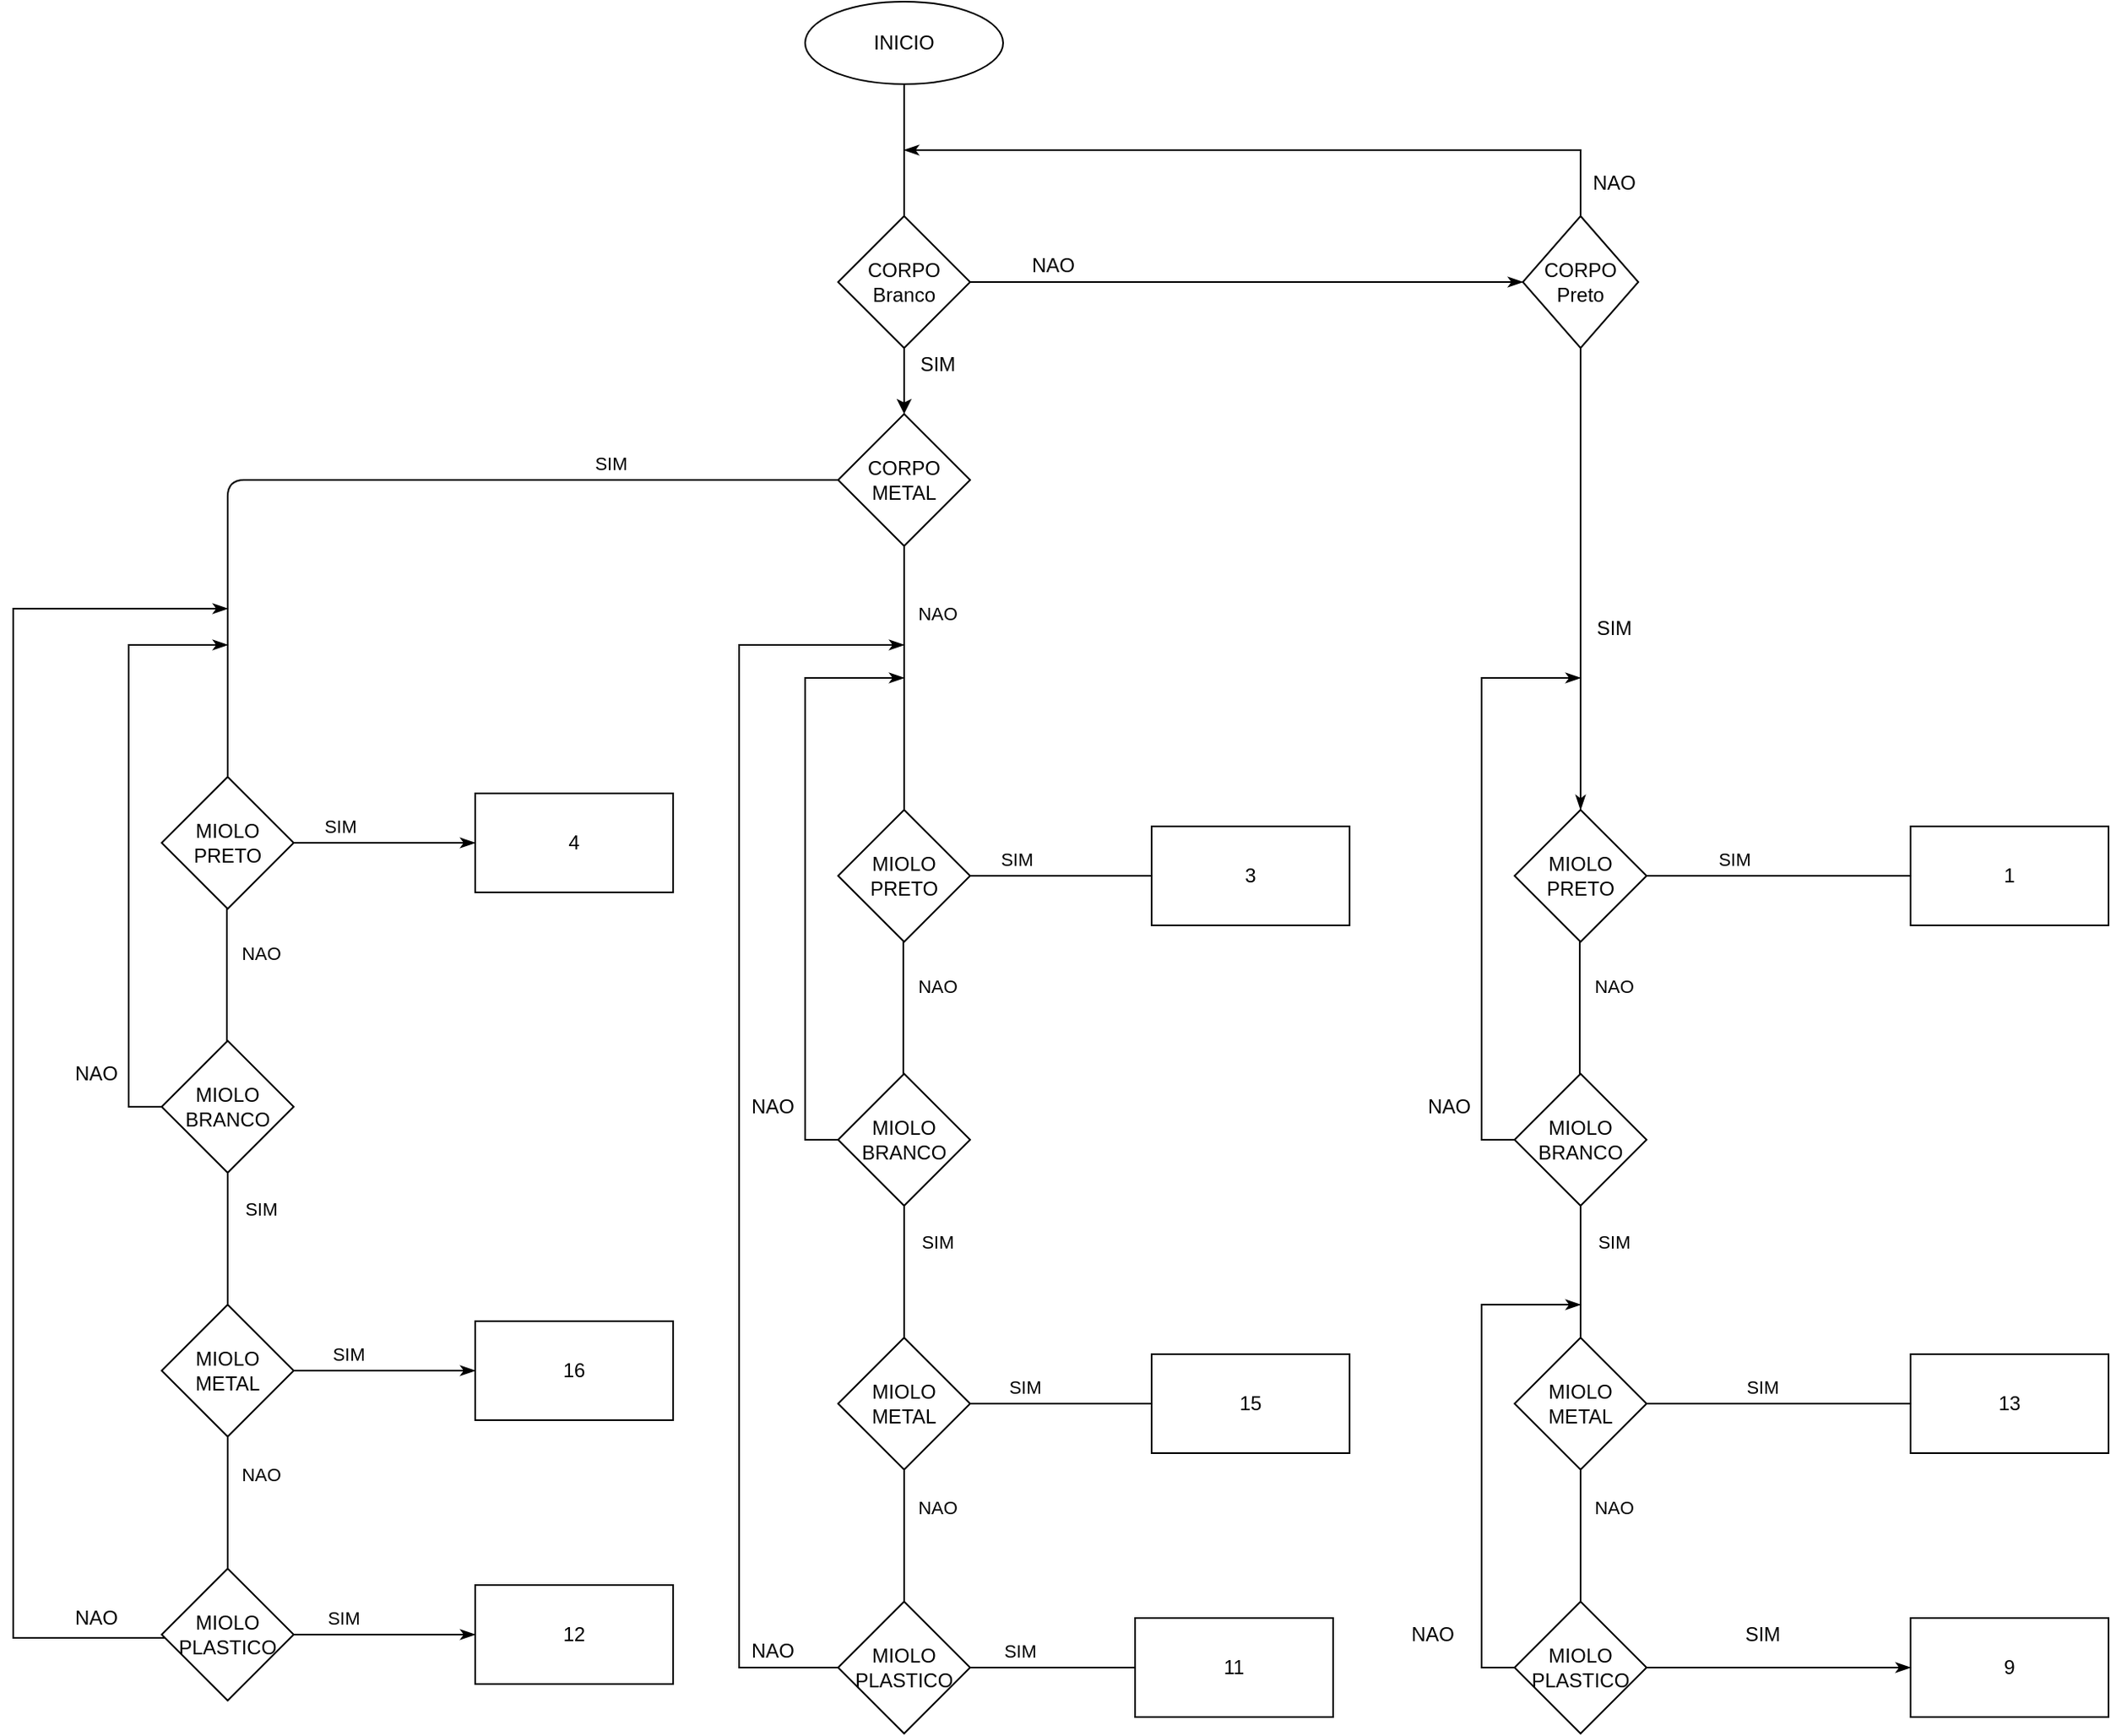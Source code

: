 <mxfile version="14.5.10" type="device"><diagram id="C5RBs43oDa-KdzZeNtuy" name="Page-1"><mxGraphModel dx="1038" dy="580" grid="1" gridSize="10" guides="1" tooltips="1" connect="1" arrows="1" fold="1" page="1" pageScale="1" pageWidth="1654" pageHeight="2336" math="0" shadow="0"><root><object label="" id="WIyWlLk6GJQsqaUBKTNV-0"><mxCell/></object><mxCell id="WIyWlLk6GJQsqaUBKTNV-1" parent="WIyWlLk6GJQsqaUBKTNV-0"/><mxCell id="jU_NJKt5r48X0A-wPpnw-3" style="edgeStyle=orthogonalEdgeStyle;rounded=0;orthogonalLoop=1;jettySize=auto;html=1;entryX=0.5;entryY=0;entryDx=0;entryDy=0;" parent="WIyWlLk6GJQsqaUBKTNV-1" source="oeQuluhdhy0EMt8hohPN-2" target="oeQuluhdhy0EMt8hohPN-7" edge="1"><mxGeometry relative="1" as="geometry"/></mxCell><mxCell id="jU_NJKt5r48X0A-wPpnw-5" style="edgeStyle=orthogonalEdgeStyle;rounded=0;orthogonalLoop=1;jettySize=auto;html=1;endArrow=none;endFill=0;" parent="WIyWlLk6GJQsqaUBKTNV-1" source="oeQuluhdhy0EMt8hohPN-2" target="jU_NJKt5r48X0A-wPpnw-1" edge="1"><mxGeometry relative="1" as="geometry"/></mxCell><mxCell id="jU_NJKt5r48X0A-wPpnw-10" style="edgeStyle=orthogonalEdgeStyle;rounded=0;orthogonalLoop=1;jettySize=auto;html=1;exitX=1;exitY=0.5;exitDx=0;exitDy=0;entryX=0;entryY=0.5;entryDx=0;entryDy=0;endArrow=classicThin;endFill=1;" parent="WIyWlLk6GJQsqaUBKTNV-1" source="oeQuluhdhy0EMt8hohPN-2" target="jU_NJKt5r48X0A-wPpnw-8" edge="1"><mxGeometry relative="1" as="geometry"/></mxCell><mxCell id="oeQuluhdhy0EMt8hohPN-2" value="CORPO&lt;br&gt;Branco" style="rhombus;whiteSpace=wrap;html=1;" parent="WIyWlLk6GJQsqaUBKTNV-1" vertex="1"><mxGeometry x="620" y="200" width="80" height="80" as="geometry"/></mxCell><mxCell id="oeQuluhdhy0EMt8hohPN-7" value="CORPO METAL" style="rhombus;whiteSpace=wrap;html=1;" parent="WIyWlLk6GJQsqaUBKTNV-1" vertex="1"><mxGeometry x="620" y="320" width="80" height="80" as="geometry"/></mxCell><mxCell id="oeQuluhdhy0EMt8hohPN-10" value="MIOLO PRETO" style="rhombus;whiteSpace=wrap;html=1;" parent="WIyWlLk6GJQsqaUBKTNV-1" vertex="1"><mxGeometry x="1030" y="560" width="80" height="80" as="geometry"/></mxCell><mxCell id="oeQuluhdhy0EMt8hohPN-11" value="" style="endArrow=none;html=1;entryX=0.5;entryY=1;entryDx=0;entryDy=0;exitX=0.5;exitY=0;exitDx=0;exitDy=0;" parent="WIyWlLk6GJQsqaUBKTNV-1" edge="1"><mxGeometry width="50" height="50" relative="1" as="geometry"><mxPoint x="1069.5" y="720" as="sourcePoint"/><mxPoint x="1069.5" y="640" as="targetPoint"/></mxGeometry></mxCell><mxCell id="oeQuluhdhy0EMt8hohPN-62" value="NAO" style="edgeLabel;html=1;align=center;verticalAlign=middle;resizable=0;points=[];" parent="oeQuluhdhy0EMt8hohPN-11" vertex="1" connectable="0"><mxGeometry x="0.325" y="-3" relative="1" as="geometry"><mxPoint x="17.5" as="offset"/></mxGeometry></mxCell><mxCell id="jU_NJKt5r48X0A-wPpnw-21" style="edgeStyle=orthogonalEdgeStyle;rounded=0;orthogonalLoop=1;jettySize=auto;html=1;exitX=0;exitY=0.5;exitDx=0;exitDy=0;endArrow=classicThin;endFill=1;" parent="WIyWlLk6GJQsqaUBKTNV-1" source="oeQuluhdhy0EMt8hohPN-12" edge="1"><mxGeometry relative="1" as="geometry"><mxPoint x="1070" y="480" as="targetPoint"/><Array as="points"><mxPoint x="1010" y="760"/></Array></mxGeometry></mxCell><mxCell id="oeQuluhdhy0EMt8hohPN-12" value="MIOLO BRANCO" style="rhombus;whiteSpace=wrap;html=1;" parent="WIyWlLk6GJQsqaUBKTNV-1" vertex="1"><mxGeometry x="1030" y="720" width="80" height="80" as="geometry"/></mxCell><mxCell id="oeQuluhdhy0EMt8hohPN-13" value="" style="endArrow=none;html=1;entryX=0.5;entryY=1;entryDx=0;entryDy=0;exitX=0.5;exitY=0;exitDx=0;exitDy=0;" parent="WIyWlLk6GJQsqaUBKTNV-1" source="oeQuluhdhy0EMt8hohPN-14" target="oeQuluhdhy0EMt8hohPN-12" edge="1"><mxGeometry width="50" height="50" relative="1" as="geometry"><mxPoint x="1030" y="880" as="sourcePoint"/><mxPoint x="1040" y="860" as="targetPoint"/></mxGeometry></mxCell><mxCell id="oeQuluhdhy0EMt8hohPN-61" value="SIM" style="edgeLabel;html=1;align=center;verticalAlign=middle;resizable=0;points=[];" parent="oeQuluhdhy0EMt8hohPN-13" vertex="1" connectable="0"><mxGeometry x="0.45" y="1" relative="1" as="geometry"><mxPoint x="21" as="offset"/></mxGeometry></mxCell><mxCell id="oeQuluhdhy0EMt8hohPN-14" value="MIOLO METAL" style="rhombus;whiteSpace=wrap;html=1;" parent="WIyWlLk6GJQsqaUBKTNV-1" vertex="1"><mxGeometry x="1030" y="880" width="80" height="80" as="geometry"/></mxCell><mxCell id="oeQuluhdhy0EMt8hohPN-20" value="" style="endArrow=none;html=1;entryX=0.5;entryY=1;entryDx=0;entryDy=0;exitX=0.5;exitY=0;exitDx=0;exitDy=0;" parent="WIyWlLk6GJQsqaUBKTNV-1" target="oeQuluhdhy0EMt8hohPN-14" edge="1"><mxGeometry width="50" height="50" relative="1" as="geometry"><mxPoint x="1070" y="1040" as="sourcePoint"/><mxPoint x="1070" y="1010" as="targetPoint"/></mxGeometry></mxCell><mxCell id="oeQuluhdhy0EMt8hohPN-60" value="NAO" style="edgeLabel;html=1;align=center;verticalAlign=middle;resizable=0;points=[];" parent="oeQuluhdhy0EMt8hohPN-20" vertex="1" connectable="0"><mxGeometry x="0.425" relative="1" as="geometry"><mxPoint x="20" as="offset"/></mxGeometry></mxCell><mxCell id="oeQuluhdhy0EMt8hohPN-30" value="" style="endArrow=none;html=1;entryX=0;entryY=0.5;entryDx=0;entryDy=0;exitX=0.5;exitY=0;exitDx=0;exitDy=0;" parent="WIyWlLk6GJQsqaUBKTNV-1" source="jU_NJKt5r48X0A-wPpnw-48" target="oeQuluhdhy0EMt8hohPN-7" edge="1"><mxGeometry width="50" height="50" relative="1" as="geometry"><mxPoint x="470" y="560" as="sourcePoint"/><mxPoint x="610" y="560" as="targetPoint"/><Array as="points"><mxPoint x="250" y="360"/></Array></mxGeometry></mxCell><mxCell id="oeQuluhdhy0EMt8hohPN-64" value="SIM" style="edgeLabel;html=1;align=center;verticalAlign=middle;resizable=0;points=[];" parent="oeQuluhdhy0EMt8hohPN-30" vertex="1" connectable="0"><mxGeometry x="0.497" relative="1" as="geometry"><mxPoint y="-10" as="offset"/></mxGeometry></mxCell><mxCell id="oeQuluhdhy0EMt8hohPN-41" value="" style="endArrow=none;html=1;entryX=0.5;entryY=1;entryDx=0;entryDy=0;exitX=0.5;exitY=0;exitDx=0;exitDy=0;" parent="WIyWlLk6GJQsqaUBKTNV-1" target="oeQuluhdhy0EMt8hohPN-7" edge="1"><mxGeometry width="50" height="50" relative="1" as="geometry"><mxPoint x="660" y="560" as="sourcePoint"/><mxPoint x="690" y="610" as="targetPoint"/></mxGeometry></mxCell><mxCell id="oeQuluhdhy0EMt8hohPN-70" value="NAO" style="edgeLabel;html=1;align=center;verticalAlign=middle;resizable=0;points=[];" parent="oeQuluhdhy0EMt8hohPN-41" vertex="1" connectable="0"><mxGeometry x="0.485" relative="1" as="geometry"><mxPoint x="20" as="offset"/></mxGeometry></mxCell><mxCell id="oeQuluhdhy0EMt8hohPN-43" value="" style="endArrow=none;html=1;exitX=1;exitY=0.5;exitDx=0;exitDy=0;" parent="WIyWlLk6GJQsqaUBKTNV-1" source="oeQuluhdhy0EMt8hohPN-10" edge="1"><mxGeometry width="50" height="50" relative="1" as="geometry"><mxPoint x="1210" y="640" as="sourcePoint"/><mxPoint x="1270" y="600" as="targetPoint"/></mxGeometry></mxCell><mxCell id="oeQuluhdhy0EMt8hohPN-57" value="SIM" style="edgeLabel;html=1;align=center;verticalAlign=middle;resizable=0;points=[];" parent="oeQuluhdhy0EMt8hohPN-43" vertex="1" connectable="0"><mxGeometry x="-0.335" y="1" relative="1" as="geometry"><mxPoint y="-9" as="offset"/></mxGeometry></mxCell><mxCell id="oeQuluhdhy0EMt8hohPN-45" value="" style="endArrow=none;html=1;exitX=1;exitY=0.5;exitDx=0;exitDy=0;" parent="WIyWlLk6GJQsqaUBKTNV-1" source="oeQuluhdhy0EMt8hohPN-14" edge="1"><mxGeometry width="50" height="50" relative="1" as="geometry"><mxPoint x="1260" y="920" as="sourcePoint"/><mxPoint x="1270" y="920" as="targetPoint"/></mxGeometry></mxCell><mxCell id="oeQuluhdhy0EMt8hohPN-59" value="SIM" style="edgeLabel;html=1;align=center;verticalAlign=middle;resizable=0;points=[];" parent="oeQuluhdhy0EMt8hohPN-45" vertex="1" connectable="0"><mxGeometry x="-0.16" y="1" relative="1" as="geometry"><mxPoint x="3" y="-9" as="offset"/></mxGeometry></mxCell><mxCell id="oeQuluhdhy0EMt8hohPN-46" value="" style="endArrow=none;html=1;exitX=1;exitY=0.5;exitDx=0;exitDy=0;entryX=0;entryY=0.5;entryDx=0;entryDy=0;" parent="WIyWlLk6GJQsqaUBKTNV-1" target="oeQuluhdhy0EMt8hohPN-73" edge="1"><mxGeometry width="50" height="50" relative="1" as="geometry"><mxPoint x="700" y="600" as="sourcePoint"/><mxPoint x="813" y="570" as="targetPoint"/><Array as="points"/></mxGeometry></mxCell><mxCell id="oeQuluhdhy0EMt8hohPN-51" value="SIM" style="edgeLabel;html=1;align=center;verticalAlign=middle;resizable=0;points=[];" parent="oeQuluhdhy0EMt8hohPN-46" vertex="1" connectable="0"><mxGeometry x="-0.494" y="4" relative="1" as="geometry"><mxPoint y="-6" as="offset"/></mxGeometry></mxCell><mxCell id="oeQuluhdhy0EMt8hohPN-47" value="" style="endArrow=none;html=1;exitX=1;exitY=0.5;exitDx=0;exitDy=0;entryX=0;entryY=0.5;entryDx=0;entryDy=0;" parent="WIyWlLk6GJQsqaUBKTNV-1" source="jU_NJKt5r48X0A-wPpnw-42" target="oeQuluhdhy0EMt8hohPN-74" edge="1"><mxGeometry width="50" height="50" relative="1" as="geometry"><mxPoint x="700" y="760" as="sourcePoint"/><mxPoint x="813" y="730" as="targetPoint"/></mxGeometry></mxCell><mxCell id="oeQuluhdhy0EMt8hohPN-55" value="SIM" style="edgeLabel;html=1;align=center;verticalAlign=middle;resizable=0;points=[];" parent="oeQuluhdhy0EMt8hohPN-47" vertex="1" connectable="0"><mxGeometry x="-0.405" y="-1" relative="1" as="geometry"><mxPoint y="-11" as="offset"/></mxGeometry></mxCell><mxCell id="oeQuluhdhy0EMt8hohPN-48" value="" style="endArrow=none;html=1;exitX=1;exitY=0.5;exitDx=0;exitDy=0;entryX=0;entryY=0.5;entryDx=0;entryDy=0;" parent="WIyWlLk6GJQsqaUBKTNV-1" target="oeQuluhdhy0EMt8hohPN-75" edge="1"><mxGeometry width="50" height="50" relative="1" as="geometry"><mxPoint x="700" y="920" as="sourcePoint"/><mxPoint x="813" y="890" as="targetPoint"/></mxGeometry></mxCell><mxCell id="oeQuluhdhy0EMt8hohPN-56" value="SIM" style="edgeLabel;html=1;align=center;verticalAlign=middle;resizable=0;points=[];" parent="oeQuluhdhy0EMt8hohPN-48" vertex="1" connectable="0"><mxGeometry x="-0.405" relative="1" as="geometry"><mxPoint y="-10" as="offset"/></mxGeometry></mxCell><mxCell id="oeQuluhdhy0EMt8hohPN-73" value="3" style="rounded=0;whiteSpace=wrap;html=1;" parent="WIyWlLk6GJQsqaUBKTNV-1" vertex="1"><mxGeometry x="810" y="570" width="120" height="60" as="geometry"/></mxCell><mxCell id="oeQuluhdhy0EMt8hohPN-74" value="11" style="rounded=0;whiteSpace=wrap;html=1;" parent="WIyWlLk6GJQsqaUBKTNV-1" vertex="1"><mxGeometry x="800" y="1050" width="120" height="60" as="geometry"/></mxCell><mxCell id="oeQuluhdhy0EMt8hohPN-75" value="15" style="rounded=0;whiteSpace=wrap;html=1;" parent="WIyWlLk6GJQsqaUBKTNV-1" vertex="1"><mxGeometry x="810" y="890" width="120" height="60" as="geometry"/></mxCell><mxCell id="oeQuluhdhy0EMt8hohPN-76" value="1" style="rounded=0;whiteSpace=wrap;html=1;" parent="WIyWlLk6GJQsqaUBKTNV-1" vertex="1"><mxGeometry x="1270" y="570" width="120" height="60" as="geometry"/></mxCell><mxCell id="oeQuluhdhy0EMt8hohPN-78" value="13" style="rounded=0;whiteSpace=wrap;html=1;" parent="WIyWlLk6GJQsqaUBKTNV-1" vertex="1"><mxGeometry x="1270" y="890" width="120" height="60" as="geometry"/></mxCell><mxCell id="oeQuluhdhy0EMt8hohPN-79" value="4" style="rounded=0;whiteSpace=wrap;html=1;" parent="WIyWlLk6GJQsqaUBKTNV-1" vertex="1"><mxGeometry x="400" y="550" width="120" height="60" as="geometry"/></mxCell><mxCell id="oeQuluhdhy0EMt8hohPN-80" value="12" style="rounded=0;whiteSpace=wrap;html=1;" parent="WIyWlLk6GJQsqaUBKTNV-1" vertex="1"><mxGeometry x="400" y="1030" width="120" height="60" as="geometry"/></mxCell><mxCell id="oeQuluhdhy0EMt8hohPN-81" value="16" style="rounded=0;whiteSpace=wrap;html=1;" parent="WIyWlLk6GJQsqaUBKTNV-1" vertex="1"><mxGeometry x="400" y="870" width="120" height="60" as="geometry"/></mxCell><mxCell id="jU_NJKt5r48X0A-wPpnw-1" value="INICIO" style="ellipse;whiteSpace=wrap;html=1;" parent="WIyWlLk6GJQsqaUBKTNV-1" vertex="1"><mxGeometry x="600" y="70" width="120" height="50" as="geometry"/></mxCell><mxCell id="jU_NJKt5r48X0A-wPpnw-7" value="NAO" style="text;html=1;align=center;verticalAlign=middle;resizable=0;points=[];autosize=1;strokeColor=none;" parent="WIyWlLk6GJQsqaUBKTNV-1" vertex="1"><mxGeometry x="730" y="220" width="40" height="20" as="geometry"/></mxCell><mxCell id="jU_NJKt5r48X0A-wPpnw-11" style="edgeStyle=orthogonalEdgeStyle;rounded=0;orthogonalLoop=1;jettySize=auto;html=1;exitX=0.5;exitY=1;exitDx=0;exitDy=0;entryX=0.5;entryY=0;entryDx=0;entryDy=0;endArrow=classicThin;endFill=1;" parent="WIyWlLk6GJQsqaUBKTNV-1" source="jU_NJKt5r48X0A-wPpnw-8" target="oeQuluhdhy0EMt8hohPN-10" edge="1"><mxGeometry relative="1" as="geometry"/></mxCell><mxCell id="jU_NJKt5r48X0A-wPpnw-16" style="edgeStyle=orthogonalEdgeStyle;rounded=0;orthogonalLoop=1;jettySize=auto;html=1;exitX=0.5;exitY=0;exitDx=0;exitDy=0;endArrow=classicThin;endFill=1;" parent="WIyWlLk6GJQsqaUBKTNV-1" source="jU_NJKt5r48X0A-wPpnw-8" edge="1"><mxGeometry relative="1" as="geometry"><mxPoint x="660" y="160" as="targetPoint"/><Array as="points"><mxPoint x="1070" y="160"/></Array></mxGeometry></mxCell><mxCell id="jU_NJKt5r48X0A-wPpnw-8" value="CORPO&lt;br&gt;Preto" style="rhombus;whiteSpace=wrap;html=1;" parent="WIyWlLk6GJQsqaUBKTNV-1" vertex="1"><mxGeometry x="1035" y="200" width="70" height="80" as="geometry"/></mxCell><mxCell id="jU_NJKt5r48X0A-wPpnw-12" value="SIM" style="text;html=1;align=center;verticalAlign=middle;resizable=0;points=[];autosize=1;strokeColor=none;" parent="WIyWlLk6GJQsqaUBKTNV-1" vertex="1"><mxGeometry x="1070" y="440" width="40" height="20" as="geometry"/></mxCell><mxCell id="jU_NJKt5r48X0A-wPpnw-18" value="NAO" style="text;html=1;align=center;verticalAlign=middle;resizable=0;points=[];autosize=1;strokeColor=none;" parent="WIyWlLk6GJQsqaUBKTNV-1" vertex="1"><mxGeometry x="1070" y="170" width="40" height="20" as="geometry"/></mxCell><mxCell id="jU_NJKt5r48X0A-wPpnw-22" value="NAO" style="text;html=1;align=center;verticalAlign=middle;resizable=0;points=[];autosize=1;strokeColor=none;" parent="WIyWlLk6GJQsqaUBKTNV-1" vertex="1"><mxGeometry x="970" y="730" width="40" height="20" as="geometry"/></mxCell><mxCell id="jU_NJKt5r48X0A-wPpnw-24" style="edgeStyle=orthogonalEdgeStyle;rounded=0;orthogonalLoop=1;jettySize=auto;html=1;endArrow=classicThin;endFill=1;" parent="WIyWlLk6GJQsqaUBKTNV-1" source="jU_NJKt5r48X0A-wPpnw-23" edge="1"><mxGeometry relative="1" as="geometry"><mxPoint x="1270" y="1080" as="targetPoint"/></mxGeometry></mxCell><mxCell id="jU_NJKt5r48X0A-wPpnw-26" style="edgeStyle=orthogonalEdgeStyle;rounded=0;orthogonalLoop=1;jettySize=auto;html=1;endArrow=classicThin;endFill=1;" parent="WIyWlLk6GJQsqaUBKTNV-1" source="jU_NJKt5r48X0A-wPpnw-23" edge="1"><mxGeometry relative="1" as="geometry"><mxPoint x="1070" y="860" as="targetPoint"/><Array as="points"><mxPoint x="1010" y="1080"/></Array></mxGeometry></mxCell><mxCell id="jU_NJKt5r48X0A-wPpnw-23" value="MIOLO PLASTICO" style="rhombus;whiteSpace=wrap;html=1;" parent="WIyWlLk6GJQsqaUBKTNV-1" vertex="1"><mxGeometry x="1030" y="1040" width="80" height="80" as="geometry"/></mxCell><mxCell id="jU_NJKt5r48X0A-wPpnw-27" value="NAO" style="text;html=1;align=center;verticalAlign=middle;resizable=0;points=[];autosize=1;strokeColor=none;" parent="WIyWlLk6GJQsqaUBKTNV-1" vertex="1"><mxGeometry x="960" y="1050" width="40" height="20" as="geometry"/></mxCell><mxCell id="jU_NJKt5r48X0A-wPpnw-28" value="SIM" style="text;html=1;align=center;verticalAlign=middle;resizable=0;points=[];autosize=1;strokeColor=none;" parent="WIyWlLk6GJQsqaUBKTNV-1" vertex="1"><mxGeometry x="1160" y="1050" width="40" height="20" as="geometry"/></mxCell><mxCell id="jU_NJKt5r48X0A-wPpnw-29" value="9" style="rounded=0;whiteSpace=wrap;html=1;" parent="WIyWlLk6GJQsqaUBKTNV-1" vertex="1"><mxGeometry x="1270" y="1050" width="120" height="60" as="geometry"/></mxCell><mxCell id="jU_NJKt5r48X0A-wPpnw-30" value="MIOLO PRETO" style="rhombus;whiteSpace=wrap;html=1;" parent="WIyWlLk6GJQsqaUBKTNV-1" vertex="1"><mxGeometry x="620" y="560" width="80" height="80" as="geometry"/></mxCell><mxCell id="jU_NJKt5r48X0A-wPpnw-31" value="" style="endArrow=none;html=1;entryX=0.5;entryY=1;entryDx=0;entryDy=0;exitX=0.5;exitY=0;exitDx=0;exitDy=0;" parent="WIyWlLk6GJQsqaUBKTNV-1" edge="1"><mxGeometry width="50" height="50" relative="1" as="geometry"><mxPoint x="659.5" y="720" as="sourcePoint"/><mxPoint x="659.5" y="640" as="targetPoint"/></mxGeometry></mxCell><mxCell id="jU_NJKt5r48X0A-wPpnw-32" value="NAO" style="edgeLabel;html=1;align=center;verticalAlign=middle;resizable=0;points=[];" parent="jU_NJKt5r48X0A-wPpnw-31" vertex="1" connectable="0"><mxGeometry x="0.325" y="-3" relative="1" as="geometry"><mxPoint x="17.5" as="offset"/></mxGeometry></mxCell><mxCell id="jU_NJKt5r48X0A-wPpnw-33" style="edgeStyle=orthogonalEdgeStyle;rounded=0;orthogonalLoop=1;jettySize=auto;html=1;exitX=0;exitY=0.5;exitDx=0;exitDy=0;endArrow=classicThin;endFill=1;" parent="WIyWlLk6GJQsqaUBKTNV-1" source="jU_NJKt5r48X0A-wPpnw-34" edge="1"><mxGeometry relative="1" as="geometry"><mxPoint x="660" y="480" as="targetPoint"/><Array as="points"><mxPoint x="600" y="760"/></Array></mxGeometry></mxCell><mxCell id="jU_NJKt5r48X0A-wPpnw-34" value="MIOLO BRANCO" style="rhombus;whiteSpace=wrap;html=1;" parent="WIyWlLk6GJQsqaUBKTNV-1" vertex="1"><mxGeometry x="620" y="720" width="80" height="80" as="geometry"/></mxCell><mxCell id="jU_NJKt5r48X0A-wPpnw-35" value="" style="endArrow=none;html=1;entryX=0.5;entryY=1;entryDx=0;entryDy=0;exitX=0.5;exitY=0;exitDx=0;exitDy=0;" parent="WIyWlLk6GJQsqaUBKTNV-1" source="jU_NJKt5r48X0A-wPpnw-37" target="jU_NJKt5r48X0A-wPpnw-34" edge="1"><mxGeometry width="50" height="50" relative="1" as="geometry"><mxPoint x="620" y="880" as="sourcePoint"/><mxPoint x="630" y="860" as="targetPoint"/></mxGeometry></mxCell><mxCell id="jU_NJKt5r48X0A-wPpnw-36" value="SIM" style="edgeLabel;html=1;align=center;verticalAlign=middle;resizable=0;points=[];" parent="jU_NJKt5r48X0A-wPpnw-35" vertex="1" connectable="0"><mxGeometry x="0.45" y="1" relative="1" as="geometry"><mxPoint x="21" as="offset"/></mxGeometry></mxCell><mxCell id="jU_NJKt5r48X0A-wPpnw-37" value="MIOLO METAL" style="rhombus;whiteSpace=wrap;html=1;" parent="WIyWlLk6GJQsqaUBKTNV-1" vertex="1"><mxGeometry x="620" y="880" width="80" height="80" as="geometry"/></mxCell><mxCell id="jU_NJKt5r48X0A-wPpnw-38" value="" style="endArrow=none;html=1;entryX=0.5;entryY=1;entryDx=0;entryDy=0;exitX=0.5;exitY=0;exitDx=0;exitDy=0;" parent="WIyWlLk6GJQsqaUBKTNV-1" target="jU_NJKt5r48X0A-wPpnw-37" edge="1"><mxGeometry width="50" height="50" relative="1" as="geometry"><mxPoint x="660" y="1040" as="sourcePoint"/><mxPoint x="660" y="1010" as="targetPoint"/></mxGeometry></mxCell><mxCell id="jU_NJKt5r48X0A-wPpnw-39" value="NAO" style="edgeLabel;html=1;align=center;verticalAlign=middle;resizable=0;points=[];" parent="jU_NJKt5r48X0A-wPpnw-38" vertex="1" connectable="0"><mxGeometry x="0.425" relative="1" as="geometry"><mxPoint x="20" as="offset"/></mxGeometry></mxCell><mxCell id="jU_NJKt5r48X0A-wPpnw-40" value="NAO" style="text;html=1;align=center;verticalAlign=middle;resizable=0;points=[];autosize=1;strokeColor=none;" parent="WIyWlLk6GJQsqaUBKTNV-1" vertex="1"><mxGeometry x="560" y="730" width="40" height="20" as="geometry"/></mxCell><mxCell id="jU_NJKt5r48X0A-wPpnw-41" style="edgeStyle=orthogonalEdgeStyle;rounded=0;orthogonalLoop=1;jettySize=auto;html=1;endArrow=classicThin;endFill=1;" parent="WIyWlLk6GJQsqaUBKTNV-1" source="jU_NJKt5r48X0A-wPpnw-42" edge="1"><mxGeometry relative="1" as="geometry"><mxPoint x="660" y="460" as="targetPoint"/><Array as="points"><mxPoint x="560" y="1080"/></Array></mxGeometry></mxCell><mxCell id="jU_NJKt5r48X0A-wPpnw-42" value="MIOLO PLASTICO" style="rhombus;whiteSpace=wrap;html=1;" parent="WIyWlLk6GJQsqaUBKTNV-1" vertex="1"><mxGeometry x="620" y="1040" width="80" height="80" as="geometry"/></mxCell><mxCell id="jU_NJKt5r48X0A-wPpnw-44" value="NAO" style="text;html=1;align=center;verticalAlign=middle;resizable=0;points=[];autosize=1;strokeColor=none;" parent="WIyWlLk6GJQsqaUBKTNV-1" vertex="1"><mxGeometry x="560" y="1060" width="40" height="20" as="geometry"/></mxCell><mxCell id="jU_NJKt5r48X0A-wPpnw-45" value="SIM" style="edgeLabel;html=1;align=center;verticalAlign=middle;resizable=0;points=[];" parent="WIyWlLk6GJQsqaUBKTNV-1" vertex="1" connectable="0"><mxGeometry x="318" y="570" as="geometry"/></mxCell><mxCell id="jU_NJKt5r48X0A-wPpnw-46" value="SIM" style="edgeLabel;html=1;align=center;verticalAlign=middle;resizable=0;points=[];" parent="WIyWlLk6GJQsqaUBKTNV-1" vertex="1" connectable="0"><mxGeometry x="320" y="1050" as="geometry"/></mxCell><mxCell id="jU_NJKt5r48X0A-wPpnw-47" value="SIM" style="edgeLabel;html=1;align=center;verticalAlign=middle;resizable=0;points=[];" parent="WIyWlLk6GJQsqaUBKTNV-1" vertex="1" connectable="0"><mxGeometry x="323" y="890" as="geometry"/></mxCell><mxCell id="jU_NJKt5r48X0A-wPpnw-62" style="edgeStyle=orthogonalEdgeStyle;rounded=0;orthogonalLoop=1;jettySize=auto;html=1;exitX=1;exitY=0.5;exitDx=0;exitDy=0;entryX=0;entryY=0.5;entryDx=0;entryDy=0;endArrow=classicThin;endFill=1;" parent="WIyWlLk6GJQsqaUBKTNV-1" source="jU_NJKt5r48X0A-wPpnw-48" target="oeQuluhdhy0EMt8hohPN-79" edge="1"><mxGeometry relative="1" as="geometry"/></mxCell><mxCell id="jU_NJKt5r48X0A-wPpnw-48" value="MIOLO PRETO" style="rhombus;whiteSpace=wrap;html=1;" parent="WIyWlLk6GJQsqaUBKTNV-1" vertex="1"><mxGeometry x="210" y="540" width="80" height="80" as="geometry"/></mxCell><mxCell id="jU_NJKt5r48X0A-wPpnw-49" value="" style="endArrow=none;html=1;entryX=0.5;entryY=1;entryDx=0;entryDy=0;exitX=0.5;exitY=0;exitDx=0;exitDy=0;" parent="WIyWlLk6GJQsqaUBKTNV-1" edge="1"><mxGeometry width="50" height="50" relative="1" as="geometry"><mxPoint x="249.5" y="700" as="sourcePoint"/><mxPoint x="249.5" y="620" as="targetPoint"/></mxGeometry></mxCell><mxCell id="jU_NJKt5r48X0A-wPpnw-50" value="NAO" style="edgeLabel;html=1;align=center;verticalAlign=middle;resizable=0;points=[];" parent="jU_NJKt5r48X0A-wPpnw-49" vertex="1" connectable="0"><mxGeometry x="0.325" y="-3" relative="1" as="geometry"><mxPoint x="17.5" as="offset"/></mxGeometry></mxCell><mxCell id="jU_NJKt5r48X0A-wPpnw-51" style="edgeStyle=orthogonalEdgeStyle;rounded=0;orthogonalLoop=1;jettySize=auto;html=1;exitX=0;exitY=0.5;exitDx=0;exitDy=0;endArrow=classicThin;endFill=1;" parent="WIyWlLk6GJQsqaUBKTNV-1" source="jU_NJKt5r48X0A-wPpnw-52" edge="1"><mxGeometry relative="1" as="geometry"><mxPoint x="250" y="460" as="targetPoint"/><Array as="points"><mxPoint x="190" y="740"/></Array></mxGeometry></mxCell><mxCell id="jU_NJKt5r48X0A-wPpnw-52" value="MIOLO BRANCO" style="rhombus;whiteSpace=wrap;html=1;" parent="WIyWlLk6GJQsqaUBKTNV-1" vertex="1"><mxGeometry x="210" y="700" width="80" height="80" as="geometry"/></mxCell><mxCell id="jU_NJKt5r48X0A-wPpnw-53" value="" style="endArrow=none;html=1;entryX=0.5;entryY=1;entryDx=0;entryDy=0;exitX=0.5;exitY=0;exitDx=0;exitDy=0;" parent="WIyWlLk6GJQsqaUBKTNV-1" source="jU_NJKt5r48X0A-wPpnw-55" target="jU_NJKt5r48X0A-wPpnw-52" edge="1"><mxGeometry width="50" height="50" relative="1" as="geometry"><mxPoint x="210" y="860" as="sourcePoint"/><mxPoint x="220" y="840" as="targetPoint"/></mxGeometry></mxCell><mxCell id="jU_NJKt5r48X0A-wPpnw-54" value="SIM" style="edgeLabel;html=1;align=center;verticalAlign=middle;resizable=0;points=[];" parent="jU_NJKt5r48X0A-wPpnw-53" vertex="1" connectable="0"><mxGeometry x="0.45" y="1" relative="1" as="geometry"><mxPoint x="21" as="offset"/></mxGeometry></mxCell><mxCell id="jU_NJKt5r48X0A-wPpnw-63" style="edgeStyle=orthogonalEdgeStyle;rounded=0;orthogonalLoop=1;jettySize=auto;html=1;exitX=1;exitY=0.5;exitDx=0;exitDy=0;entryX=0;entryY=0.5;entryDx=0;entryDy=0;endArrow=classicThin;endFill=1;" parent="WIyWlLk6GJQsqaUBKTNV-1" source="jU_NJKt5r48X0A-wPpnw-55" target="oeQuluhdhy0EMt8hohPN-81" edge="1"><mxGeometry relative="1" as="geometry"/></mxCell><mxCell id="jU_NJKt5r48X0A-wPpnw-55" value="MIOLO METAL" style="rhombus;whiteSpace=wrap;html=1;" parent="WIyWlLk6GJQsqaUBKTNV-1" vertex="1"><mxGeometry x="210" y="860" width="80" height="80" as="geometry"/></mxCell><mxCell id="jU_NJKt5r48X0A-wPpnw-56" value="" style="endArrow=none;html=1;entryX=0.5;entryY=1;entryDx=0;entryDy=0;exitX=0.5;exitY=0;exitDx=0;exitDy=0;" parent="WIyWlLk6GJQsqaUBKTNV-1" target="jU_NJKt5r48X0A-wPpnw-55" edge="1"><mxGeometry width="50" height="50" relative="1" as="geometry"><mxPoint x="250" y="1020" as="sourcePoint"/><mxPoint x="250" y="990" as="targetPoint"/></mxGeometry></mxCell><mxCell id="jU_NJKt5r48X0A-wPpnw-57" value="NAO" style="edgeLabel;html=1;align=center;verticalAlign=middle;resizable=0;points=[];" parent="jU_NJKt5r48X0A-wPpnw-56" vertex="1" connectable="0"><mxGeometry x="0.425" relative="1" as="geometry"><mxPoint x="20" as="offset"/></mxGeometry></mxCell><mxCell id="jU_NJKt5r48X0A-wPpnw-58" value="NAO" style="text;html=1;align=center;verticalAlign=middle;resizable=0;points=[];autosize=1;strokeColor=none;" parent="WIyWlLk6GJQsqaUBKTNV-1" vertex="1"><mxGeometry x="150" y="710" width="40" height="20" as="geometry"/></mxCell><mxCell id="jU_NJKt5r48X0A-wPpnw-59" style="edgeStyle=orthogonalEdgeStyle;rounded=0;orthogonalLoop=1;jettySize=auto;html=1;endArrow=classicThin;endFill=1;" parent="WIyWlLk6GJQsqaUBKTNV-1" source="jU_NJKt5r48X0A-wPpnw-60" edge="1"><mxGeometry relative="1" as="geometry"><mxPoint x="250" y="438" as="targetPoint"/><Array as="points"><mxPoint x="120" y="1062"/><mxPoint x="120" y="438"/></Array></mxGeometry></mxCell><mxCell id="jU_NJKt5r48X0A-wPpnw-64" style="edgeStyle=orthogonalEdgeStyle;rounded=0;orthogonalLoop=1;jettySize=auto;html=1;exitX=1;exitY=0.5;exitDx=0;exitDy=0;entryX=0;entryY=0.5;entryDx=0;entryDy=0;endArrow=classicThin;endFill=1;" parent="WIyWlLk6GJQsqaUBKTNV-1" source="jU_NJKt5r48X0A-wPpnw-60" target="oeQuluhdhy0EMt8hohPN-80" edge="1"><mxGeometry relative="1" as="geometry"/></mxCell><mxCell id="jU_NJKt5r48X0A-wPpnw-60" value="MIOLO PLASTICO" style="rhombus;whiteSpace=wrap;html=1;" parent="WIyWlLk6GJQsqaUBKTNV-1" vertex="1"><mxGeometry x="210" y="1020" width="80" height="80" as="geometry"/></mxCell><mxCell id="jU_NJKt5r48X0A-wPpnw-61" value="NAO" style="text;html=1;align=center;verticalAlign=middle;resizable=0;points=[];autosize=1;strokeColor=none;" parent="WIyWlLk6GJQsqaUBKTNV-1" vertex="1"><mxGeometry x="150" y="1040" width="40" height="20" as="geometry"/></mxCell><mxCell id="jU_NJKt5r48X0A-wPpnw-65" value="SIM" style="text;html=1;align=center;verticalAlign=middle;resizable=0;points=[];autosize=1;strokeColor=none;" parent="WIyWlLk6GJQsqaUBKTNV-1" vertex="1"><mxGeometry x="660" y="280" width="40" height="20" as="geometry"/></mxCell></root></mxGraphModel></diagram></mxfile>